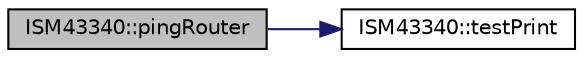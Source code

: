 digraph "ISM43340::pingRouter"
{
  edge [fontname="Helvetica",fontsize="10",labelfontname="Helvetica",labelfontsize="10"];
  node [fontname="Helvetica",fontsize="10",shape=record];
  rankdir="LR";
  Node7 [label="ISM43340::pingRouter",height=0.2,width=0.4,color="black", fillcolor="grey75", style="filled", fontcolor="black"];
  Node7 -> Node8 [color="midnightblue",fontsize="10",style="solid",fontname="Helvetica"];
  Node8 [label="ISM43340::testPrint",height=0.2,width=0.4,color="black", fillcolor="white", style="filled",URL="$class_i_s_m43340.html#a9d4a7334f5c290f607e1c056b7e24e9e"];
}
